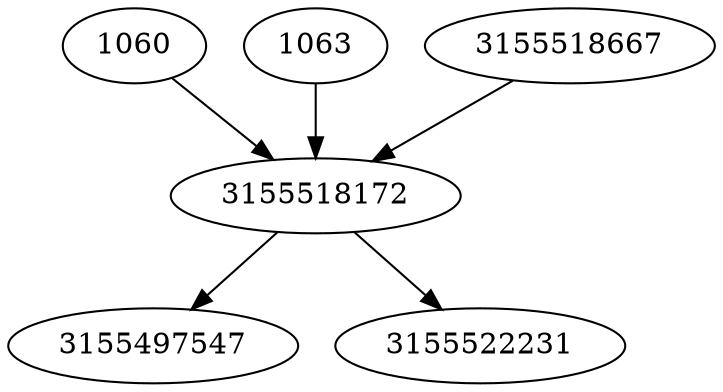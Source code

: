 strict digraph  {
1060;
1063;
3155497547;
3155518667;
3155522231;
3155518172;
1060 -> 3155518172;
1063 -> 3155518172;
3155518667 -> 3155518172;
3155518172 -> 3155497547;
3155518172 -> 3155522231;
}

